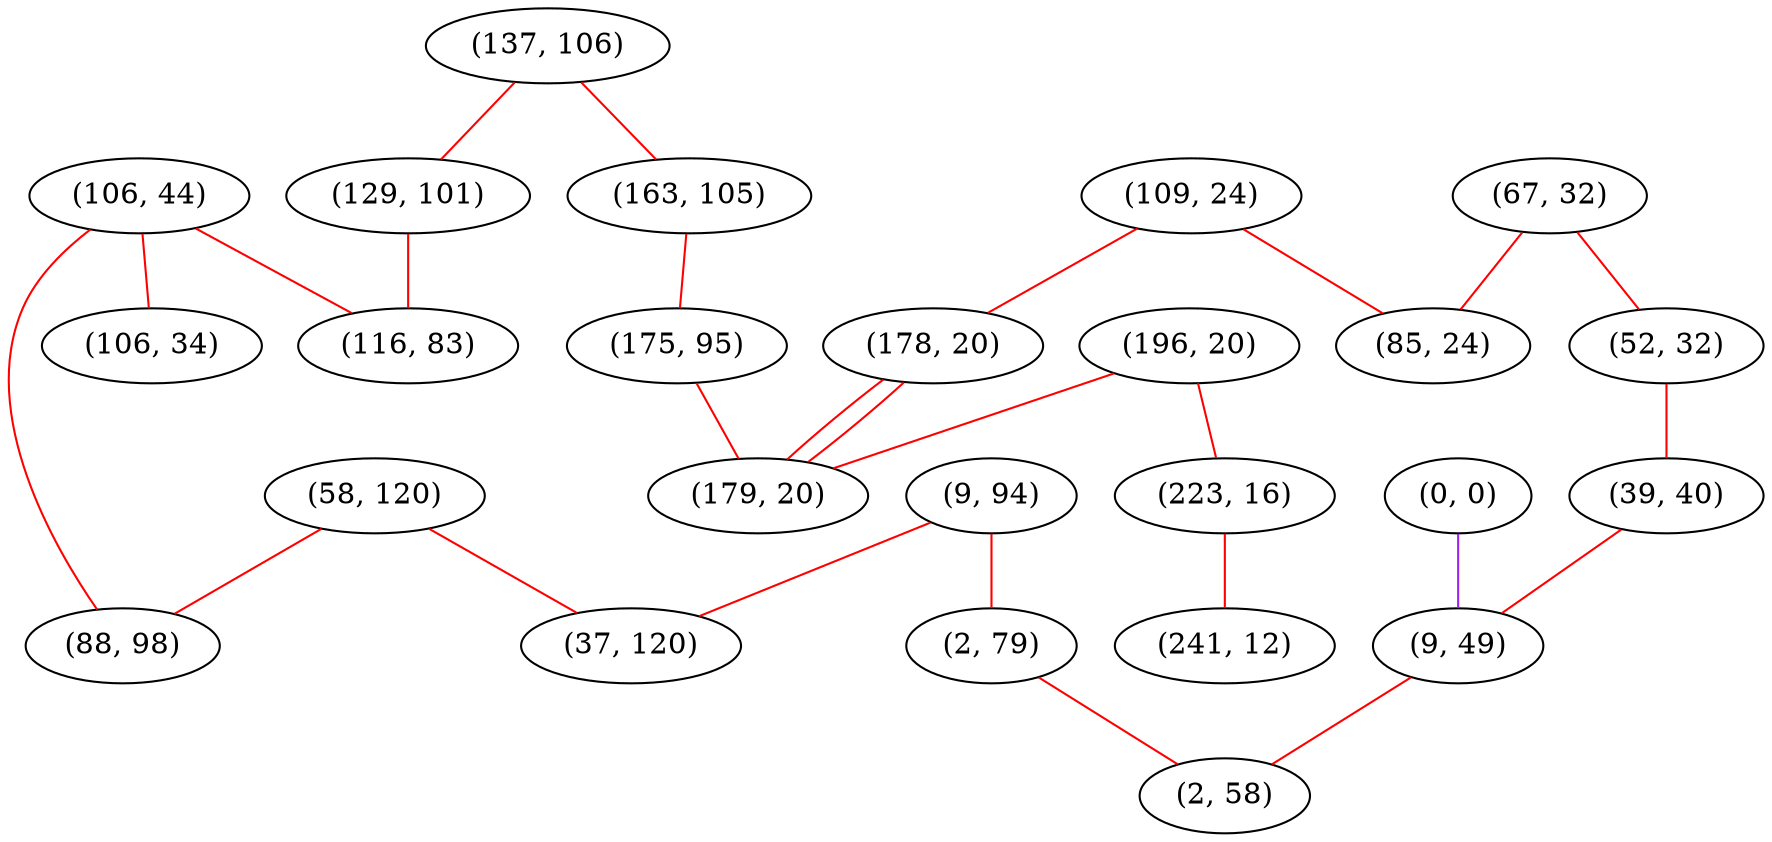 graph "" {
"(58, 120)";
"(106, 44)";
"(196, 20)";
"(109, 24)";
"(67, 32)";
"(223, 16)";
"(52, 32)";
"(137, 106)";
"(9, 94)";
"(88, 98)";
"(2, 79)";
"(39, 40)";
"(85, 24)";
"(106, 34)";
"(0, 0)";
"(37, 120)";
"(129, 101)";
"(163, 105)";
"(9, 49)";
"(241, 12)";
"(178, 20)";
"(175, 95)";
"(116, 83)";
"(179, 20)";
"(2, 58)";
"(58, 120)" -- "(88, 98)"  [color=red, key=0, weight=1];
"(58, 120)" -- "(37, 120)"  [color=red, key=0, weight=1];
"(106, 44)" -- "(88, 98)"  [color=red, key=0, weight=1];
"(106, 44)" -- "(116, 83)"  [color=red, key=0, weight=1];
"(106, 44)" -- "(106, 34)"  [color=red, key=0, weight=1];
"(196, 20)" -- "(223, 16)"  [color=red, key=0, weight=1];
"(196, 20)" -- "(179, 20)"  [color=red, key=0, weight=1];
"(109, 24)" -- "(178, 20)"  [color=red, key=0, weight=1];
"(109, 24)" -- "(85, 24)"  [color=red, key=0, weight=1];
"(67, 32)" -- "(85, 24)"  [color=red, key=0, weight=1];
"(67, 32)" -- "(52, 32)"  [color=red, key=0, weight=1];
"(223, 16)" -- "(241, 12)"  [color=red, key=0, weight=1];
"(52, 32)" -- "(39, 40)"  [color=red, key=0, weight=1];
"(137, 106)" -- "(129, 101)"  [color=red, key=0, weight=1];
"(137, 106)" -- "(163, 105)"  [color=red, key=0, weight=1];
"(9, 94)" -- "(2, 79)"  [color=red, key=0, weight=1];
"(9, 94)" -- "(37, 120)"  [color=red, key=0, weight=1];
"(2, 79)" -- "(2, 58)"  [color=red, key=0, weight=1];
"(39, 40)" -- "(9, 49)"  [color=red, key=0, weight=1];
"(0, 0)" -- "(9, 49)"  [color=purple, key=0, weight=4];
"(129, 101)" -- "(116, 83)"  [color=red, key=0, weight=1];
"(163, 105)" -- "(175, 95)"  [color=red, key=0, weight=1];
"(9, 49)" -- "(2, 58)"  [color=red, key=0, weight=1];
"(178, 20)" -- "(179, 20)"  [color=red, key=0, weight=1];
"(178, 20)" -- "(179, 20)"  [color=red, key=1, weight=1];
"(175, 95)" -- "(179, 20)"  [color=red, key=0, weight=1];
}
